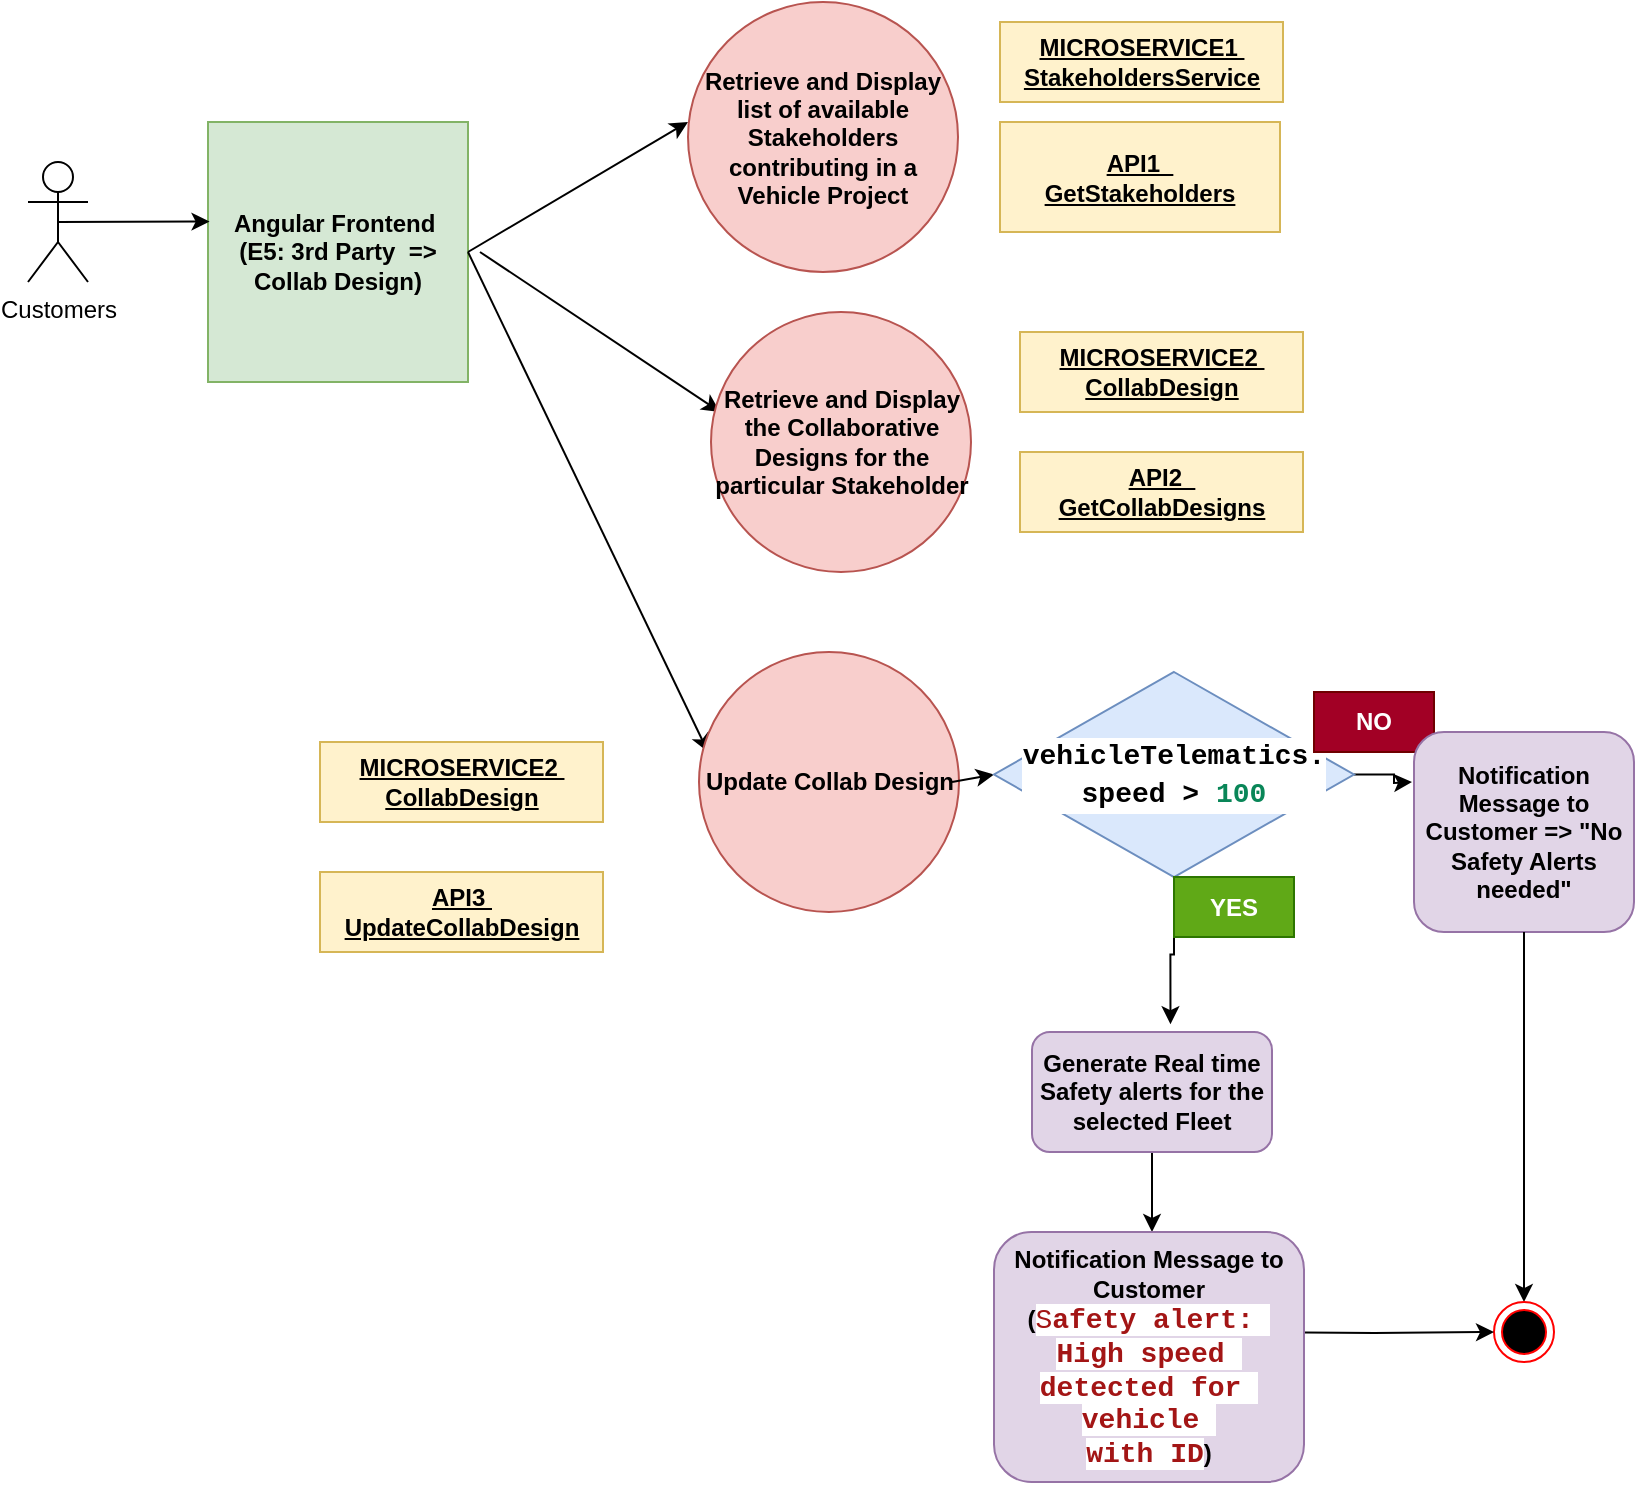 <mxfile version="24.0.7" type="github">
  <diagram name="Page-1" id="CA1CGzCP61-nOpN43Mkm">
    <mxGraphModel dx="2092" dy="588" grid="1" gridSize="10" guides="1" tooltips="1" connect="1" arrows="1" fold="1" page="1" pageScale="1" pageWidth="850" pageHeight="1100" math="0" shadow="0">
      <root>
        <mxCell id="0" />
        <mxCell id="1" parent="0" />
        <mxCell id="rhQnzHztRZclSPktE8nI-1" value="Customers" style="shape=umlActor;verticalLabelPosition=bottom;verticalAlign=top;html=1;outlineConnect=0;" vertex="1" parent="1">
          <mxGeometry x="-26" y="235" width="30" height="60" as="geometry" />
        </mxCell>
        <mxCell id="rhQnzHztRZclSPktE8nI-2" value="&lt;b&gt;Angular Frontend&amp;nbsp; (E5: 3rd Party&amp;nbsp; =&amp;gt; Collab Design)&lt;/b&gt;" style="whiteSpace=wrap;html=1;aspect=fixed;fillColor=#d5e8d4;strokeColor=#82b366;" vertex="1" parent="1">
          <mxGeometry x="64" y="215" width="130" height="130" as="geometry" />
        </mxCell>
        <mxCell id="rhQnzHztRZclSPktE8nI-3" value="" style="endArrow=classic;html=1;rounded=0;exitX=0.5;exitY=0.5;exitDx=0;exitDy=0;exitPerimeter=0;entryX=0.006;entryY=0.383;entryDx=0;entryDy=0;entryPerimeter=0;" edge="1" parent="1" source="rhQnzHztRZclSPktE8nI-1" target="rhQnzHztRZclSPktE8nI-2">
          <mxGeometry width="50" height="50" relative="1" as="geometry">
            <mxPoint x="224" y="325" as="sourcePoint" />
            <mxPoint x="274" y="275" as="targetPoint" />
          </mxGeometry>
        </mxCell>
        <mxCell id="rhQnzHztRZclSPktE8nI-4" value="" style="endArrow=classic;html=1;rounded=0;exitX=1;exitY=0.5;exitDx=0;exitDy=0;" edge="1" parent="1" source="rhQnzHztRZclSPktE8nI-2">
          <mxGeometry width="50" height="50" relative="1" as="geometry">
            <mxPoint x="224" y="325" as="sourcePoint" />
            <mxPoint x="304" y="215" as="targetPoint" />
          </mxGeometry>
        </mxCell>
        <mxCell id="rhQnzHztRZclSPktE8nI-5" value="&lt;b&gt;Retrieve and Display list of available Stakeholders contributing in a Vehicle Project&lt;/b&gt;" style="ellipse;whiteSpace=wrap;html=1;aspect=fixed;fillColor=#f8cecc;strokeColor=#b85450;" vertex="1" parent="1">
          <mxGeometry x="304" y="155" width="135" height="135" as="geometry" />
        </mxCell>
        <mxCell id="rhQnzHztRZclSPktE8nI-6" value="&lt;b&gt;&lt;u&gt;MICROSERVICE1&amp;nbsp;&lt;/u&gt;&lt;/b&gt;&lt;div&gt;&lt;b&gt;&lt;u&gt;StakeholdersService&lt;/u&gt;&lt;/b&gt;&lt;/div&gt;" style="text;html=1;strokeColor=#d6b656;fillColor=#fff2cc;align=center;verticalAlign=middle;whiteSpace=wrap;rounded=0;" vertex="1" parent="1">
          <mxGeometry x="460" y="165" width="141.5" height="40" as="geometry" />
        </mxCell>
        <mxCell id="rhQnzHztRZclSPktE8nI-7" value="&lt;b&gt;&lt;u&gt;API1&amp;nbsp;&amp;nbsp;&lt;/u&gt;&lt;/b&gt;&lt;div&gt;&lt;b&gt;&lt;u&gt;GetStakeholders&lt;/u&gt;&lt;/b&gt;&lt;/div&gt;" style="text;html=1;strokeColor=#d6b656;fillColor=#fff2cc;align=center;verticalAlign=middle;whiteSpace=wrap;rounded=0;" vertex="1" parent="1">
          <mxGeometry x="460" y="215" width="140" height="55" as="geometry" />
        </mxCell>
        <mxCell id="rhQnzHztRZclSPktE8nI-8" value="" style="endArrow=classic;html=1;rounded=0;" edge="1" parent="1">
          <mxGeometry width="50" height="50" relative="1" as="geometry">
            <mxPoint x="200" y="280" as="sourcePoint" />
            <mxPoint x="320" y="360" as="targetPoint" />
          </mxGeometry>
        </mxCell>
        <mxCell id="rhQnzHztRZclSPktE8nI-9" value="&lt;b&gt;Retrieve and Display the Collaborative Designs for the particular Stakeholder&lt;/b&gt;" style="ellipse;whiteSpace=wrap;html=1;aspect=fixed;fillColor=#f8cecc;strokeColor=#b85450;" vertex="1" parent="1">
          <mxGeometry x="315.5" y="310" width="130" height="130" as="geometry" />
        </mxCell>
        <mxCell id="rhQnzHztRZclSPktE8nI-10" value="&lt;b&gt;&lt;u&gt;MICROSERVICE2&amp;nbsp;&lt;/u&gt;&lt;/b&gt;&lt;div&gt;&lt;b&gt;&lt;u&gt;CollabDesign&lt;/u&gt;&lt;/b&gt;&lt;/div&gt;" style="text;html=1;strokeColor=#d6b656;fillColor=#fff2cc;align=center;verticalAlign=middle;whiteSpace=wrap;rounded=0;" vertex="1" parent="1">
          <mxGeometry x="470" y="320" width="141.5" height="40" as="geometry" />
        </mxCell>
        <mxCell id="rhQnzHztRZclSPktE8nI-11" value="&lt;b&gt;&lt;u&gt;API2&amp;nbsp;&amp;nbsp;&lt;/u&gt;&lt;/b&gt;&lt;div&gt;&lt;b&gt;&lt;u&gt;GetCollabDesigns&lt;/u&gt;&lt;/b&gt;&lt;/div&gt;" style="text;html=1;strokeColor=#d6b656;fillColor=#fff2cc;align=center;verticalAlign=middle;whiteSpace=wrap;rounded=0;" vertex="1" parent="1">
          <mxGeometry x="470" y="380" width="141.5" height="40" as="geometry" />
        </mxCell>
        <mxCell id="rhQnzHztRZclSPktE8nI-21" value="" style="endArrow=classic;html=1;rounded=0;exitX=1;exitY=0.5;exitDx=0;exitDy=0;" edge="1" parent="1" source="rhQnzHztRZclSPktE8nI-2">
          <mxGeometry width="50" height="50" relative="1" as="geometry">
            <mxPoint x="194" y="450" as="sourcePoint" />
            <mxPoint x="314" y="530" as="targetPoint" />
          </mxGeometry>
        </mxCell>
        <mxCell id="rhQnzHztRZclSPktE8nI-22" value="&lt;b&gt;Update Collab Design&lt;/b&gt;" style="ellipse;whiteSpace=wrap;html=1;aspect=fixed;fillColor=#f8cecc;strokeColor=#b85450;" vertex="1" parent="1">
          <mxGeometry x="309.5" y="480" width="130" height="130" as="geometry" />
        </mxCell>
        <mxCell id="rhQnzHztRZclSPktE8nI-23" value="&lt;b&gt;&lt;u&gt;MICROSERVICE2&amp;nbsp;&lt;/u&gt;&lt;/b&gt;&lt;div&gt;&lt;b&gt;&lt;u&gt;CollabDesign&lt;/u&gt;&lt;/b&gt;&lt;/div&gt;" style="text;html=1;strokeColor=#d6b656;fillColor=#fff2cc;align=center;verticalAlign=middle;whiteSpace=wrap;rounded=0;" vertex="1" parent="1">
          <mxGeometry x="120" y="525" width="141.5" height="40" as="geometry" />
        </mxCell>
        <mxCell id="rhQnzHztRZclSPktE8nI-24" value="&lt;b&gt;&lt;u&gt;API3&amp;nbsp;&lt;/u&gt;&lt;/b&gt;&lt;div&gt;&lt;b&gt;&lt;u&gt;UpdateCollabDesign&lt;/u&gt;&lt;/b&gt;&lt;/div&gt;" style="text;html=1;strokeColor=#d6b656;fillColor=#fff2cc;align=center;verticalAlign=middle;whiteSpace=wrap;rounded=0;" vertex="1" parent="1">
          <mxGeometry x="120" y="590" width="141.5" height="40" as="geometry" />
        </mxCell>
        <mxCell id="rhQnzHztRZclSPktE8nI-25" value="" style="endArrow=classic;html=1;rounded=0;exitX=1;exitY=0.5;exitDx=0;exitDy=0;entryX=0;entryY=0.5;entryDx=0;entryDy=0;" edge="1" parent="1" target="rhQnzHztRZclSPktE8nI-28">
          <mxGeometry width="50" height="50" relative="1" as="geometry">
            <mxPoint x="436" y="545" as="sourcePoint" />
            <mxPoint x="496" y="545" as="targetPoint" />
          </mxGeometry>
        </mxCell>
        <mxCell id="rhQnzHztRZclSPktE8nI-26" value="" style="edgeStyle=orthogonalEdgeStyle;rounded=0;orthogonalLoop=1;jettySize=auto;html=1;entryX=0.577;entryY=-0.065;entryDx=0;entryDy=0;entryPerimeter=0;" edge="1" parent="1" source="rhQnzHztRZclSPktE8nI-28" target="rhQnzHztRZclSPktE8nI-30">
          <mxGeometry relative="1" as="geometry">
            <mxPoint x="541" y="672.5" as="targetPoint" />
          </mxGeometry>
        </mxCell>
        <mxCell id="rhQnzHztRZclSPktE8nI-27" value="" style="edgeStyle=orthogonalEdgeStyle;rounded=0;orthogonalLoop=1;jettySize=auto;html=1;" edge="1" parent="1" source="rhQnzHztRZclSPktE8nI-28">
          <mxGeometry relative="1" as="geometry">
            <mxPoint x="666" y="545" as="targetPoint" />
          </mxGeometry>
        </mxCell>
        <mxCell id="rhQnzHztRZclSPktE8nI-28" value="&lt;div style=&quot;background-color: rgb(255, 255, 255); font-family: Consolas, &amp;quot;Courier New&amp;quot;, monospace; font-size: 14px; line-height: 19px; white-space: pre;&quot;&gt;&lt;div style=&quot;line-height: 19px;&quot;&gt;&lt;b&gt;vehicleTelematics.&lt;/b&gt;&lt;/div&gt;&lt;div style=&quot;line-height: 19px;&quot;&gt;&lt;b&gt;speed &amp;gt; &lt;span style=&quot;color: #098658;&quot;&gt;100&lt;/span&gt;&lt;/b&gt;&lt;/div&gt;&lt;/div&gt;" style="rhombus;whiteSpace=wrap;html=1;fillColor=#dae8fc;strokeColor=#6c8ebf;" vertex="1" parent="1">
          <mxGeometry x="457" y="490" width="180" height="102.5" as="geometry" />
        </mxCell>
        <mxCell id="rhQnzHztRZclSPktE8nI-29" value="" style="edgeStyle=orthogonalEdgeStyle;rounded=0;orthogonalLoop=1;jettySize=auto;html=1;" edge="1" parent="1" source="rhQnzHztRZclSPktE8nI-30">
          <mxGeometry relative="1" as="geometry">
            <mxPoint x="536" y="770" as="targetPoint" />
          </mxGeometry>
        </mxCell>
        <mxCell id="rhQnzHztRZclSPktE8nI-30" value="&lt;b&gt;Generate Real time Safety alerts for the selected Fleet&lt;/b&gt;" style="rounded=1;whiteSpace=wrap;html=1;fillColor=#e1d5e7;strokeColor=#9673a6;" vertex="1" parent="1">
          <mxGeometry x="476" y="670" width="120" height="60" as="geometry" />
        </mxCell>
        <mxCell id="rhQnzHztRZclSPktE8nI-31" value="&lt;b&gt;YES&lt;/b&gt;" style="text;html=1;strokeColor=#2D7600;fillColor=#60a917;align=center;verticalAlign=middle;whiteSpace=wrap;rounded=0;fontColor=#ffffff;" vertex="1" parent="1">
          <mxGeometry x="547" y="592.5" width="60" height="30" as="geometry" />
        </mxCell>
        <mxCell id="rhQnzHztRZclSPktE8nI-32" value="&lt;b&gt;NO&lt;/b&gt;" style="text;html=1;strokeColor=#6F0000;fillColor=#a20025;align=center;verticalAlign=middle;whiteSpace=wrap;rounded=0;fontColor=#ffffff;" vertex="1" parent="1">
          <mxGeometry x="617" y="500" width="60" height="30" as="geometry" />
        </mxCell>
        <mxCell id="rhQnzHztRZclSPktE8nI-33" value="&lt;b&gt;Notification Message to Customer =&amp;gt; &quot;No Safety Alerts needed&quot;&lt;/b&gt;" style="rounded=1;whiteSpace=wrap;html=1;fillColor=#e1d5e7;strokeColor=#9673a6;" vertex="1" parent="1">
          <mxGeometry x="667" y="520" width="110" height="100" as="geometry" />
        </mxCell>
        <mxCell id="rhQnzHztRZclSPktE8nI-34" style="edgeStyle=orthogonalEdgeStyle;rounded=0;orthogonalLoop=1;jettySize=auto;html=1;entryX=0.5;entryY=0;entryDx=0;entryDy=0;exitX=0.5;exitY=1;exitDx=0;exitDy=0;" edge="1" parent="1" source="rhQnzHztRZclSPktE8nI-33" target="rhQnzHztRZclSPktE8nI-35">
          <mxGeometry relative="1" as="geometry">
            <mxPoint x="722" y="632.5" as="sourcePoint" />
          </mxGeometry>
        </mxCell>
        <mxCell id="rhQnzHztRZclSPktE8nI-35" value="" style="ellipse;html=1;shape=endState;fillColor=#000000;strokeColor=#ff0000;" vertex="1" parent="1">
          <mxGeometry x="707" y="805" width="30" height="30" as="geometry" />
        </mxCell>
        <mxCell id="rhQnzHztRZclSPktE8nI-36" style="edgeStyle=orthogonalEdgeStyle;rounded=0;orthogonalLoop=1;jettySize=auto;html=1;exitX=1;exitY=0.5;exitDx=0;exitDy=0;entryX=0;entryY=0.5;entryDx=0;entryDy=0;" edge="1" parent="1" target="rhQnzHztRZclSPktE8nI-35">
          <mxGeometry relative="1" as="geometry">
            <mxPoint x="586.5" y="820" as="sourcePoint" />
          </mxGeometry>
        </mxCell>
        <mxCell id="rhQnzHztRZclSPktE8nI-37" value="&lt;span style=&quot;font-weight: 700;&quot;&gt;Notification Message to Customer (&lt;/span&gt;&lt;span style=&quot;color: rgb(163, 21, 21); background-color: rgb(255, 255, 255); font-family: Consolas, &amp;quot;Courier New&amp;quot;, monospace; font-size: 14px; white-space: pre;&quot;&gt;S&lt;b&gt;afety alert: &lt;/b&gt;&lt;/span&gt;&lt;div&gt;&lt;span style=&quot;color: rgb(163, 21, 21); background-color: rgb(255, 255, 255); font-family: Consolas, &amp;quot;Courier New&amp;quot;, monospace; font-size: 14px; white-space: pre;&quot;&gt;&lt;b&gt;High speed &lt;/b&gt;&lt;/span&gt;&lt;div&gt;&lt;span style=&quot;color: rgb(163, 21, 21); background-color: rgb(255, 255, 255); font-family: Consolas, &amp;quot;Courier New&amp;quot;, monospace; font-size: 14px; white-space: pre;&quot;&gt;&lt;b&gt;detected for &lt;/b&gt;&lt;/span&gt;&lt;/div&gt;&lt;div&gt;&lt;span style=&quot;color: rgb(163, 21, 21); background-color: rgb(255, 255, 255); font-family: Consolas, &amp;quot;Courier New&amp;quot;, monospace; font-size: 14px; white-space: pre;&quot;&gt;&lt;b&gt;vehicle &lt;/b&gt;&lt;/span&gt;&lt;/div&gt;&lt;div&gt;&lt;span style=&quot;color: rgb(163, 21, 21); background-color: rgb(255, 255, 255); font-family: Consolas, &amp;quot;Courier New&amp;quot;, monospace; font-size: 14px; white-space: pre;&quot;&gt;&lt;b&gt;with ID&lt;/b&gt;&lt;/span&gt;&lt;span style=&quot;font-weight: 700; background-color: initial;&quot;&gt;)&lt;/span&gt;&lt;/div&gt;&lt;/div&gt;" style="rounded=1;whiteSpace=wrap;html=1;fillColor=#e1d5e7;strokeColor=#9673a6;" vertex="1" parent="1">
          <mxGeometry x="457" y="770" width="155" height="125" as="geometry" />
        </mxCell>
      </root>
    </mxGraphModel>
  </diagram>
</mxfile>
